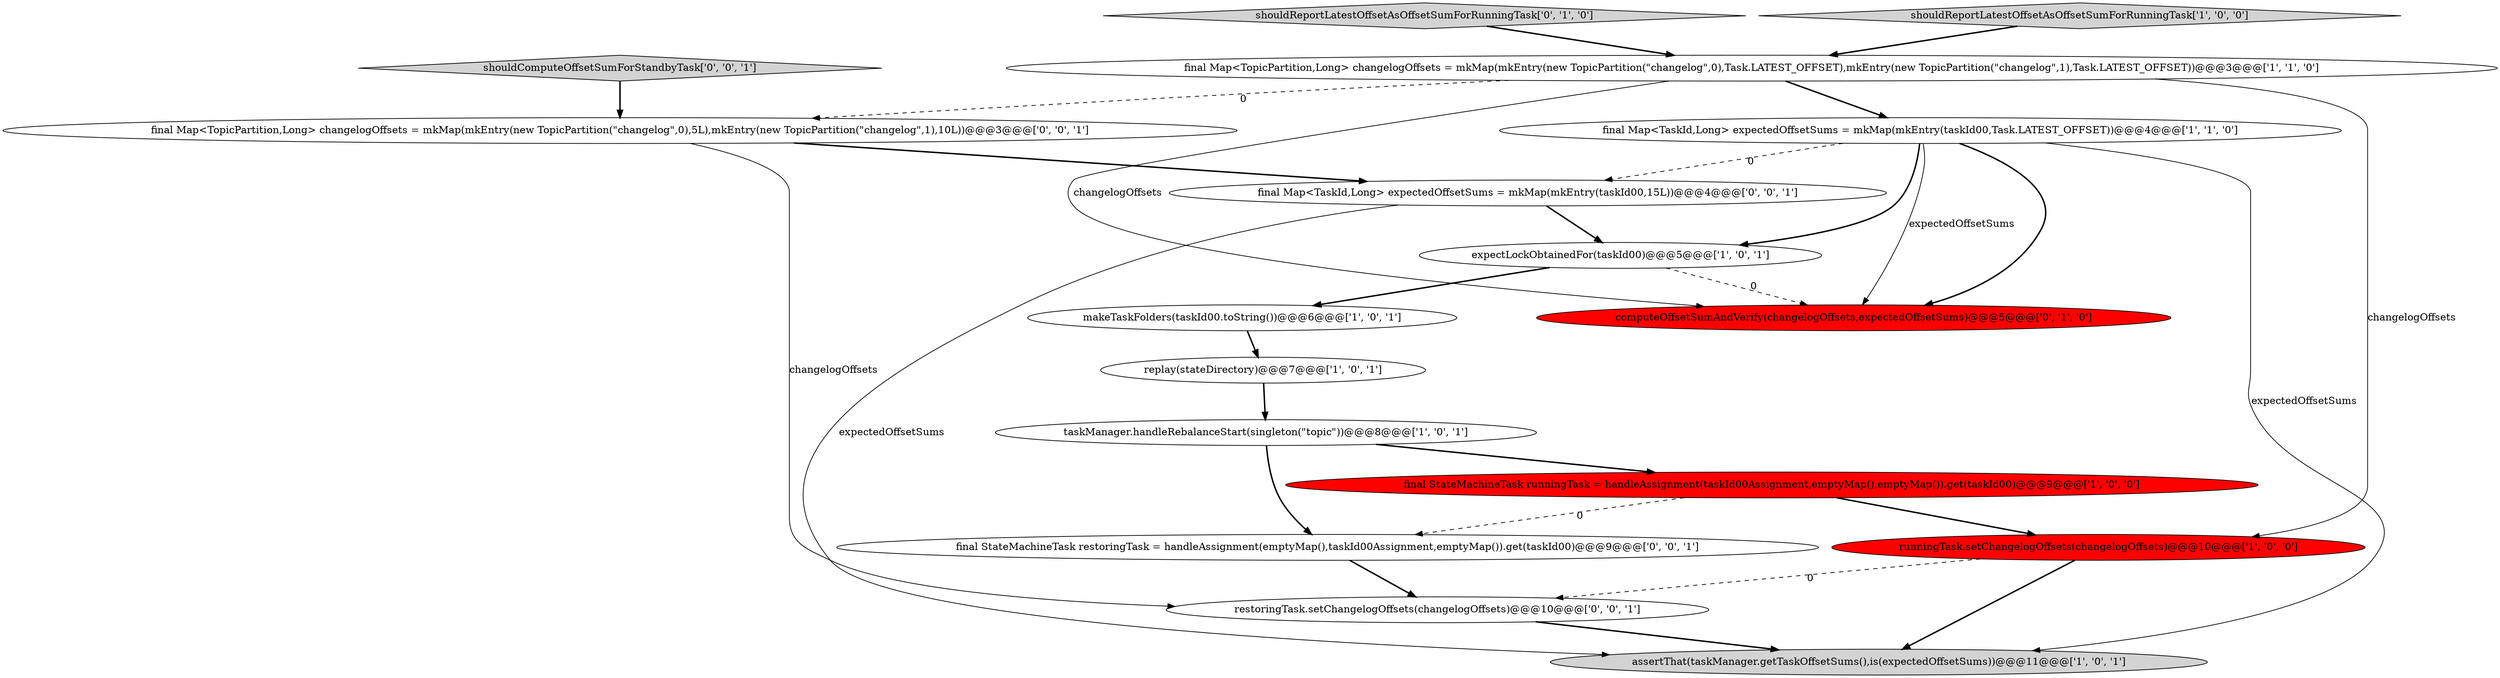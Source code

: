 digraph {
15 [style = filled, label = "final Map<TopicPartition,Long> changelogOffsets = mkMap(mkEntry(new TopicPartition(\"changelog\",0),5L),mkEntry(new TopicPartition(\"changelog\",1),10L))@@@3@@@['0', '0', '1']", fillcolor = white, shape = ellipse image = "AAA0AAABBB3BBB"];
5 [style = filled, label = "runningTask.setChangelogOffsets(changelogOffsets)@@@10@@@['1', '0', '0']", fillcolor = red, shape = ellipse image = "AAA1AAABBB1BBB"];
14 [style = filled, label = "restoringTask.setChangelogOffsets(changelogOffsets)@@@10@@@['0', '0', '1']", fillcolor = white, shape = ellipse image = "AAA0AAABBB3BBB"];
2 [style = filled, label = "final StateMachineTask runningTask = handleAssignment(taskId00Assignment,emptyMap(),emptyMap()).get(taskId00)@@@9@@@['1', '0', '0']", fillcolor = red, shape = ellipse image = "AAA1AAABBB1BBB"];
6 [style = filled, label = "assertThat(taskManager.getTaskOffsetSums(),is(expectedOffsetSums))@@@11@@@['1', '0', '1']", fillcolor = lightgray, shape = ellipse image = "AAA0AAABBB1BBB"];
12 [style = filled, label = "shouldComputeOffsetSumForStandbyTask['0', '0', '1']", fillcolor = lightgray, shape = diamond image = "AAA0AAABBB3BBB"];
9 [style = filled, label = "taskManager.handleRebalanceStart(singleton(\"topic\"))@@@8@@@['1', '0', '1']", fillcolor = white, shape = ellipse image = "AAA0AAABBB1BBB"];
8 [style = filled, label = "final Map<TaskId,Long> expectedOffsetSums = mkMap(mkEntry(taskId00,Task.LATEST_OFFSET))@@@4@@@['1', '1', '0']", fillcolor = white, shape = ellipse image = "AAA0AAABBB1BBB"];
7 [style = filled, label = "final Map<TopicPartition,Long> changelogOffsets = mkMap(mkEntry(new TopicPartition(\"changelog\",0),Task.LATEST_OFFSET),mkEntry(new TopicPartition(\"changelog\",1),Task.LATEST_OFFSET))@@@3@@@['1', '1', '0']", fillcolor = white, shape = ellipse image = "AAA0AAABBB1BBB"];
10 [style = filled, label = "computeOffsetSumAndVerify(changelogOffsets,expectedOffsetSums)@@@5@@@['0', '1', '0']", fillcolor = red, shape = ellipse image = "AAA1AAABBB2BBB"];
13 [style = filled, label = "final StateMachineTask restoringTask = handleAssignment(emptyMap(),taskId00Assignment,emptyMap()).get(taskId00)@@@9@@@['0', '0', '1']", fillcolor = white, shape = ellipse image = "AAA0AAABBB3BBB"];
1 [style = filled, label = "makeTaskFolders(taskId00.toString())@@@6@@@['1', '0', '1']", fillcolor = white, shape = ellipse image = "AAA0AAABBB1BBB"];
11 [style = filled, label = "shouldReportLatestOffsetAsOffsetSumForRunningTask['0', '1', '0']", fillcolor = lightgray, shape = diamond image = "AAA0AAABBB2BBB"];
16 [style = filled, label = "final Map<TaskId,Long> expectedOffsetSums = mkMap(mkEntry(taskId00,15L))@@@4@@@['0', '0', '1']", fillcolor = white, shape = ellipse image = "AAA0AAABBB3BBB"];
3 [style = filled, label = "shouldReportLatestOffsetAsOffsetSumForRunningTask['1', '0', '0']", fillcolor = lightgray, shape = diamond image = "AAA0AAABBB1BBB"];
0 [style = filled, label = "expectLockObtainedFor(taskId00)@@@5@@@['1', '0', '1']", fillcolor = white, shape = ellipse image = "AAA0AAABBB1BBB"];
4 [style = filled, label = "replay(stateDirectory)@@@7@@@['1', '0', '1']", fillcolor = white, shape = ellipse image = "AAA0AAABBB1BBB"];
16->6 [style = solid, label="expectedOffsetSums"];
4->9 [style = bold, label=""];
8->10 [style = bold, label=""];
1->4 [style = bold, label=""];
16->0 [style = bold, label=""];
8->16 [style = dashed, label="0"];
5->14 [style = dashed, label="0"];
9->2 [style = bold, label=""];
12->15 [style = bold, label=""];
7->10 [style = solid, label="changelogOffsets"];
7->5 [style = solid, label="changelogOffsets"];
7->8 [style = bold, label=""];
15->16 [style = bold, label=""];
0->10 [style = dashed, label="0"];
15->14 [style = solid, label="changelogOffsets"];
8->0 [style = bold, label=""];
5->6 [style = bold, label=""];
3->7 [style = bold, label=""];
2->13 [style = dashed, label="0"];
0->1 [style = bold, label=""];
8->6 [style = solid, label="expectedOffsetSums"];
8->10 [style = solid, label="expectedOffsetSums"];
7->15 [style = dashed, label="0"];
13->14 [style = bold, label=""];
14->6 [style = bold, label=""];
11->7 [style = bold, label=""];
2->5 [style = bold, label=""];
9->13 [style = bold, label=""];
}
